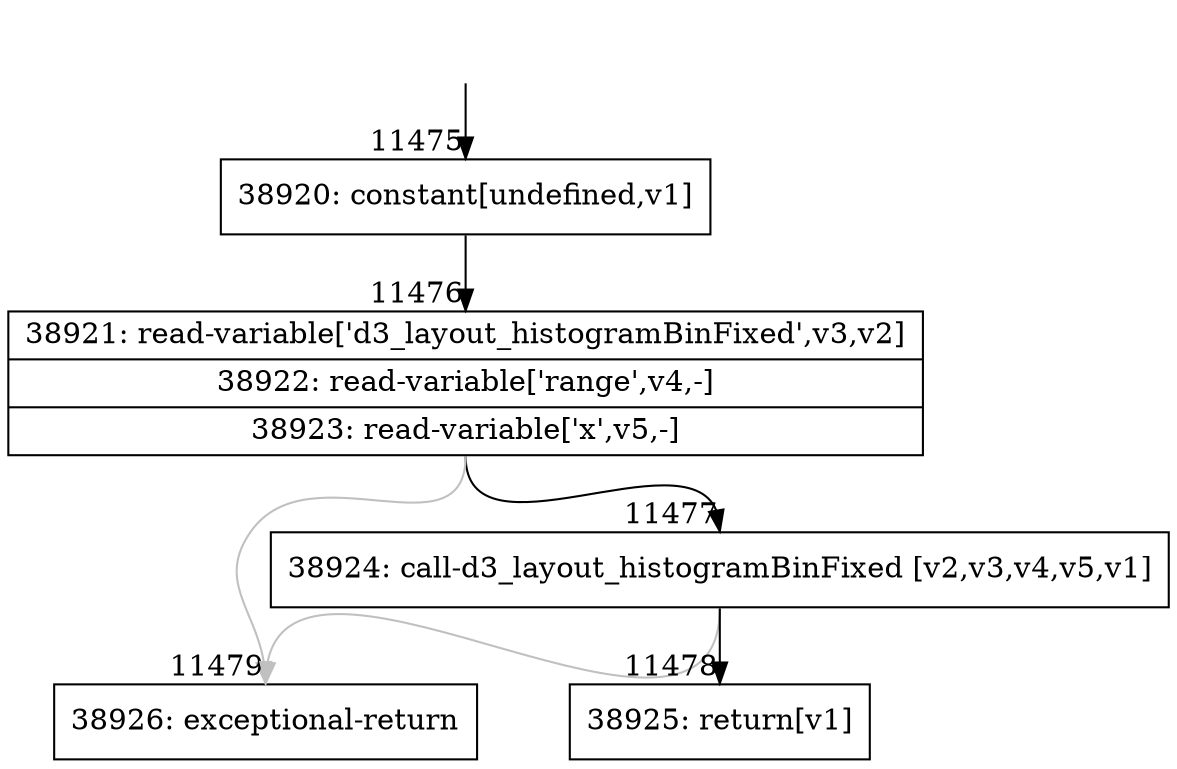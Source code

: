 digraph {
rankdir="TD"
BB_entry1059[shape=none,label=""];
BB_entry1059 -> BB11475 [tailport=s, headport=n, headlabel="    11475"]
BB11475 [shape=record label="{38920: constant[undefined,v1]}" ] 
BB11475 -> BB11476 [tailport=s, headport=n, headlabel="      11476"]
BB11476 [shape=record label="{38921: read-variable['d3_layout_histogramBinFixed',v3,v2]|38922: read-variable['range',v4,-]|38923: read-variable['x',v5,-]}" ] 
BB11476 -> BB11477 [tailport=s, headport=n, headlabel="      11477"]
BB11476 -> BB11479 [tailport=s, headport=n, color=gray, headlabel="      11479"]
BB11477 [shape=record label="{38924: call-d3_layout_histogramBinFixed [v2,v3,v4,v5,v1]}" ] 
BB11477 -> BB11478 [tailport=s, headport=n, headlabel="      11478"]
BB11477 -> BB11479 [tailport=s, headport=n, color=gray]
BB11478 [shape=record label="{38925: return[v1]}" ] 
BB11479 [shape=record label="{38926: exceptional-return}" ] 
//#$~ 6839
}
